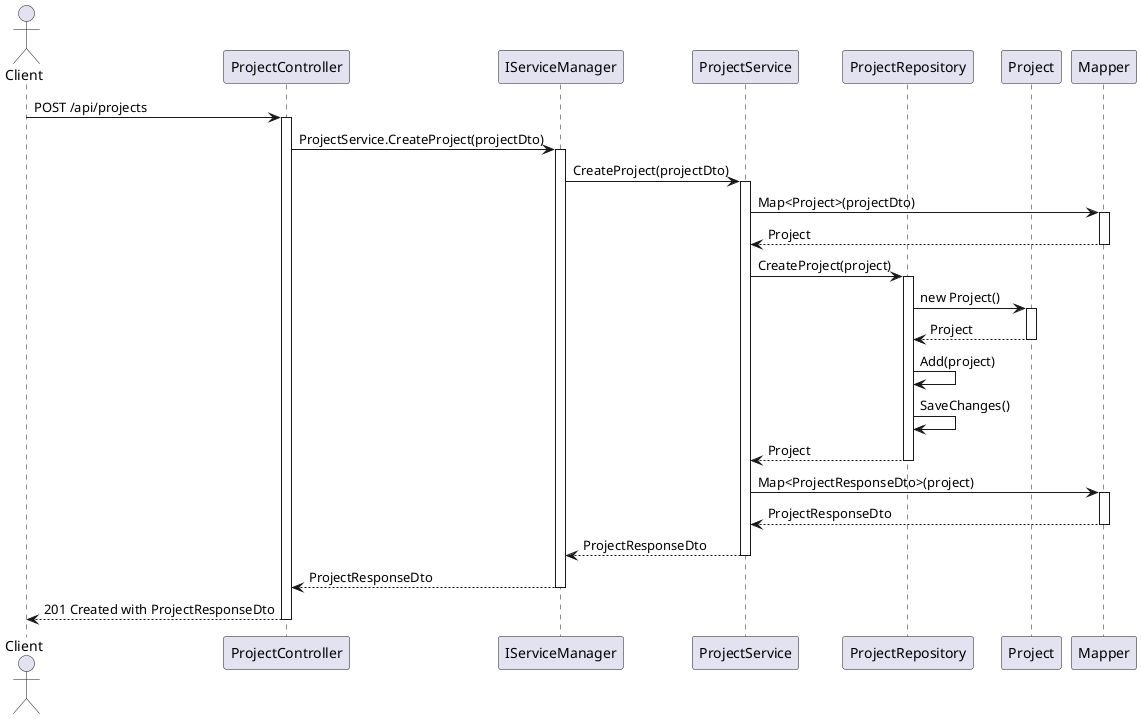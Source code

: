@startuml
actor Client
participant "ProjectController" as PC
participant "IServiceManager" as ISM
participant "ProjectService" as PS
participant "ProjectRepository" as PR
participant "Project" as P
participant "Mapper" as M

Client -> PC : POST /api/projects
activate PC

PC -> ISM : ProjectService.CreateProject(projectDto)
activate ISM

ISM -> PS : CreateProject(projectDto)
activate PS

PS -> M : Map<Project>(projectDto)
activate M
M --> PS : Project
deactivate M

PS -> PR : CreateProject(project)
activate PR

PR -> P : new Project()
activate P
P --> PR : Project
deactivate P

PR -> PR : Add(project)
PR -> PR : SaveChanges()
PR --> PS : Project
deactivate PR

PS -> M : Map<ProjectResponseDto>(project)
activate M
M --> PS : ProjectResponseDto
deactivate M

PS --> ISM : ProjectResponseDto
deactivate PS

ISM --> PC : ProjectResponseDto
deactivate ISM

PC --> Client : 201 Created with ProjectResponseDto
deactivate PC

@enduml